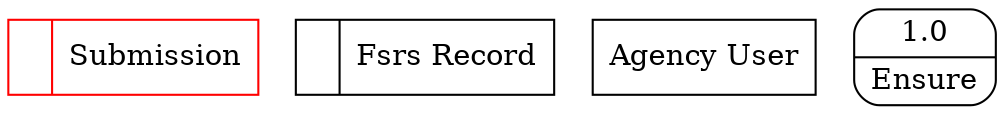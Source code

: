 digraph dfd2{ 
node[shape=record]
200 [label="<f0>  |<f1> Submission " color=red];
201 [label="<f0>  |<f1> Fsrs Record " ];
202 [label="Agency User" shape=box];
203 [label="{<f0> 1.0|<f1> Ensure }" shape=Mrecord];
}